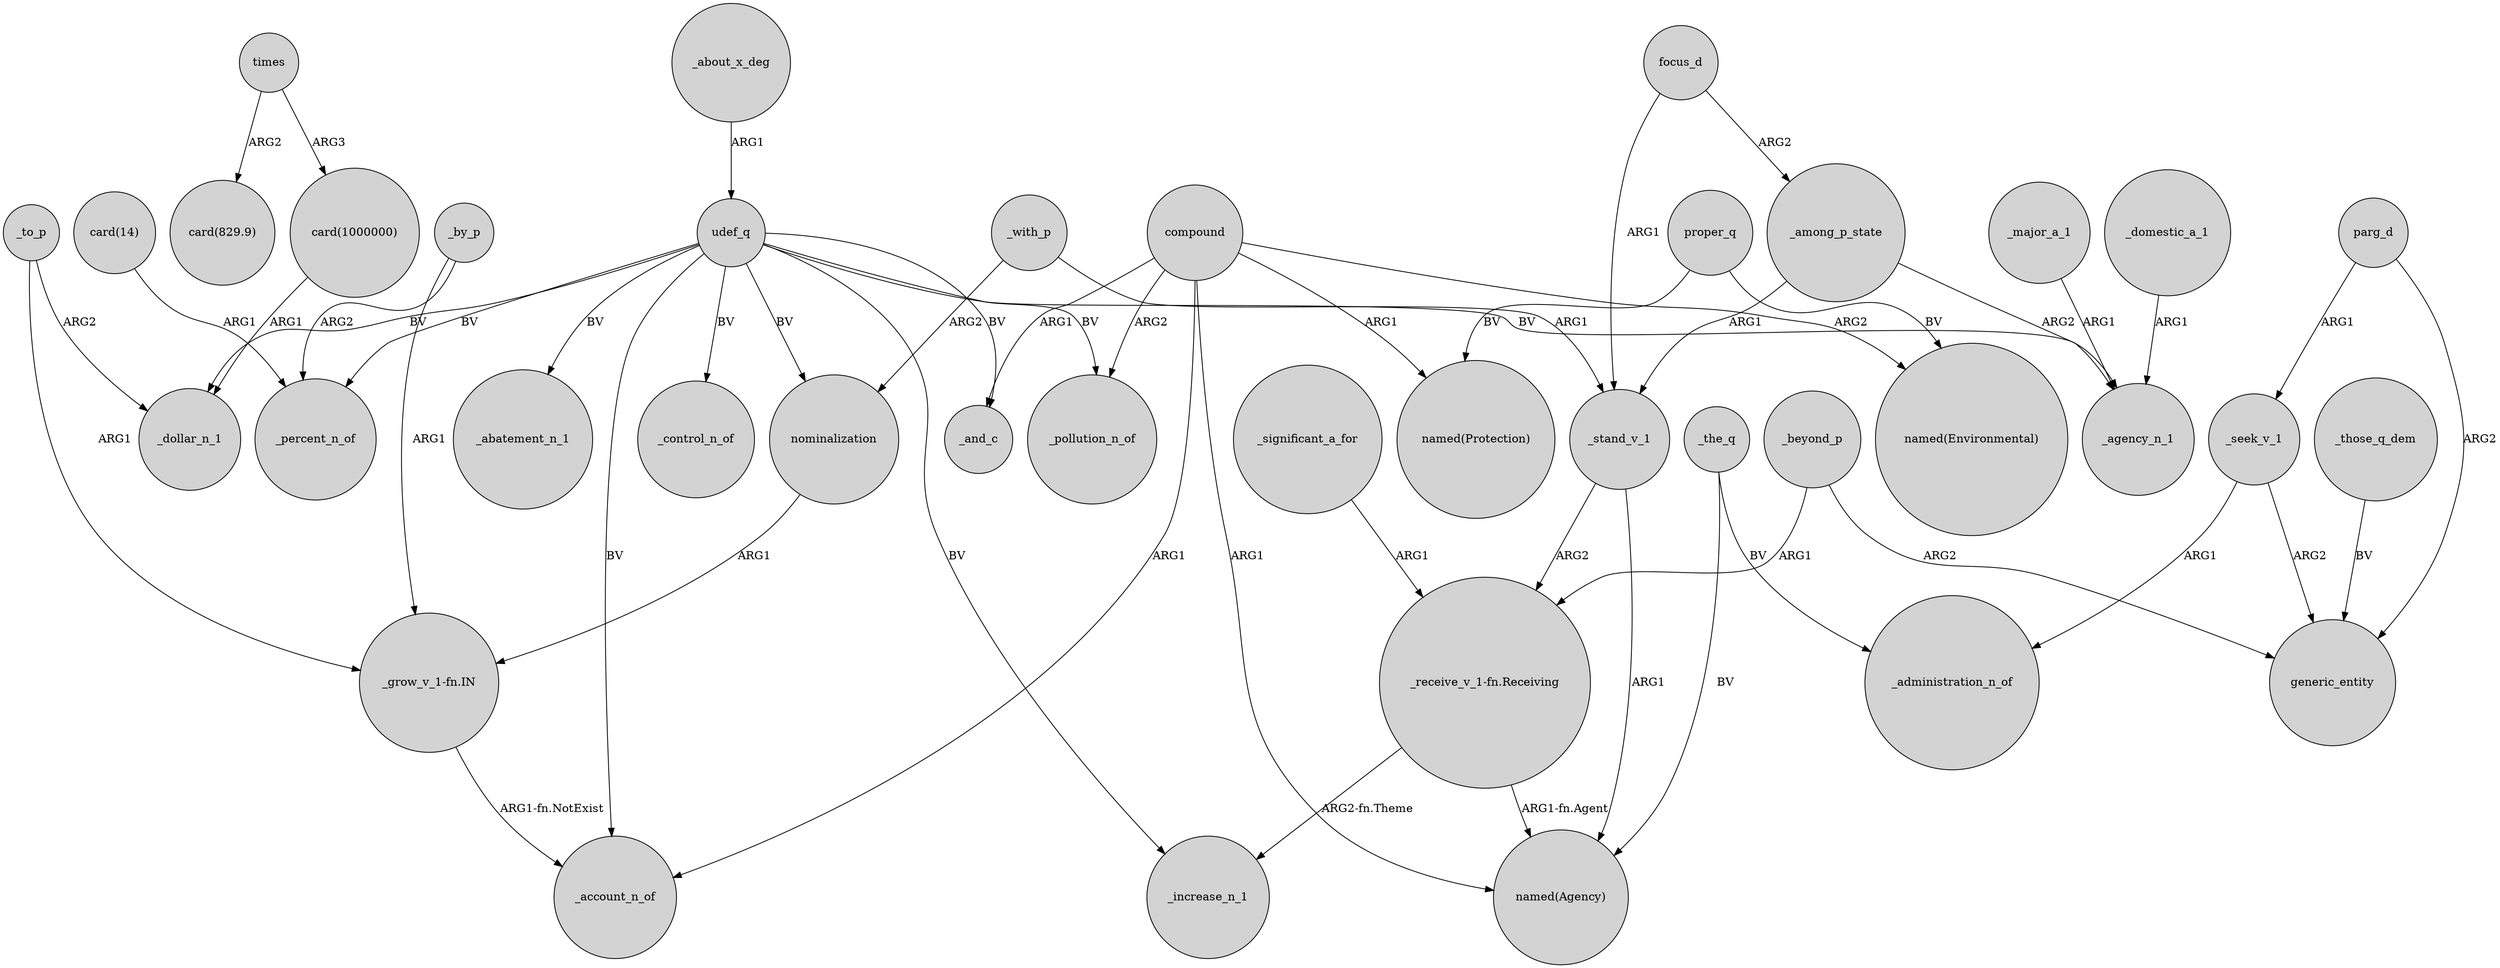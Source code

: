 digraph {
	node [shape=circle style=filled]
	_by_p -> "_grow_v_1-fn.IN" [label=ARG1]
	_stand_v_1 -> "_receive_v_1-fn.Receiving" [label=ARG2]
	"card(1000000)" -> _dollar_n_1 [label=ARG1]
	_domestic_a_1 -> _agency_n_1 [label=ARG1]
	_seek_v_1 -> generic_entity [label=ARG2]
	_to_p -> _dollar_n_1 [label=ARG2]
	proper_q -> "named(Protection)" [label=BV]
	_among_p_state -> _stand_v_1 [label=ARG1]
	_with_p -> nominalization [label=ARG2]
	_major_a_1 -> _agency_n_1 [label=ARG1]
	parg_d -> generic_entity [label=ARG2]
	udef_q -> _control_n_of [label=BV]
	nominalization -> "_grow_v_1-fn.IN" [label=ARG1]
	_seek_v_1 -> _administration_n_of [label=ARG1]
	compound -> "named(Protection)" [label=ARG1]
	udef_q -> _abatement_n_1 [label=BV]
	"_receive_v_1-fn.Receiving" -> "named(Agency)" [label="ARG1-fn.Agent"]
	_the_q -> "named(Agency)" [label=BV]
	_about_x_deg -> udef_q [label=ARG1]
	compound -> _account_n_of [label=ARG1]
	_by_p -> _percent_n_of [label=ARG2]
	_stand_v_1 -> "named(Agency)" [label=ARG1]
	focus_d -> _stand_v_1 [label=ARG1]
	_beyond_p -> generic_entity [label=ARG2]
	times -> "card(1000000)" [label=ARG3]
	"_grow_v_1-fn.IN" -> _account_n_of [label="ARG1-fn.NotExist"]
	udef_q -> _increase_n_1 [label=BV]
	_to_p -> "_grow_v_1-fn.IN" [label=ARG1]
	udef_q -> _pollution_n_of [label=BV]
	compound -> _and_c [label=ARG1]
	udef_q -> _account_n_of [label=BV]
	"card(14)" -> _percent_n_of [label=ARG1]
	parg_d -> _seek_v_1 [label=ARG1]
	compound -> "named(Agency)" [label=ARG1]
	udef_q -> nominalization [label=BV]
	udef_q -> _agency_n_1 [label=BV]
	_among_p_state -> _agency_n_1 [label=ARG2]
	proper_q -> "named(Environmental)" [label=BV]
	_beyond_p -> "_receive_v_1-fn.Receiving" [label=ARG1]
	_with_p -> _stand_v_1 [label=ARG1]
	_significant_a_for -> "_receive_v_1-fn.Receiving" [label=ARG1]
	"_receive_v_1-fn.Receiving" -> _increase_n_1 [label="ARG2-fn.Theme"]
	compound -> _pollution_n_of [label=ARG2]
	times -> "card(829.9)" [label=ARG2]
	udef_q -> _percent_n_of [label=BV]
	_the_q -> _administration_n_of [label=BV]
	udef_q -> _and_c [label=BV]
	focus_d -> _among_p_state [label=ARG2]
	_those_q_dem -> generic_entity [label=BV]
	udef_q -> _dollar_n_1 [label=BV]
	compound -> "named(Environmental)" [label=ARG2]
}
